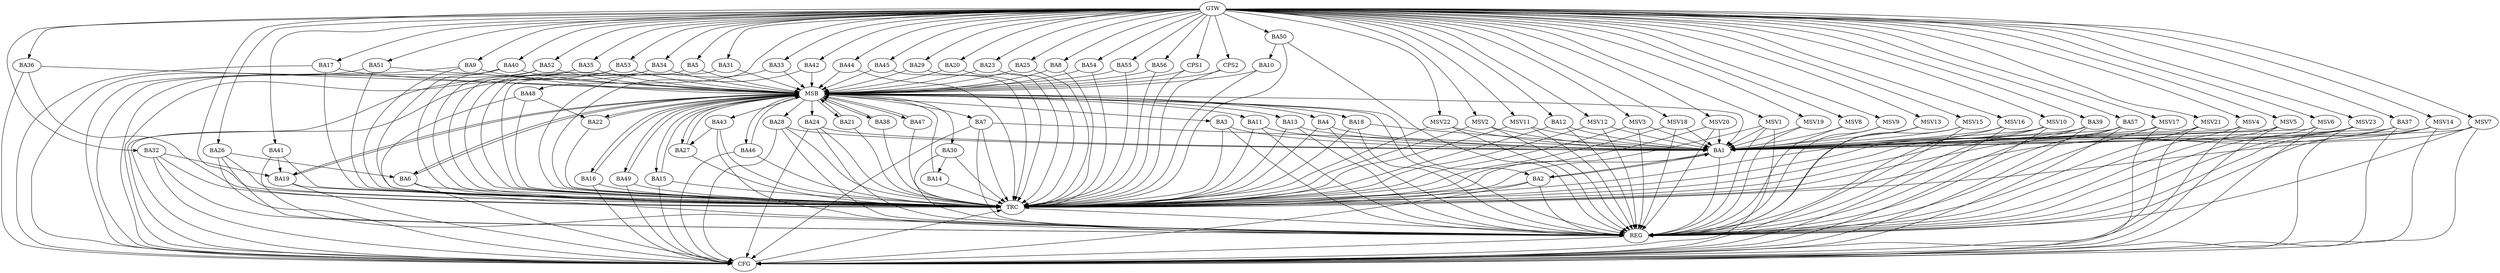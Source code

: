 strict digraph G {
  BA1 [ label="BA1" ];
  BA2 [ label="BA2" ];
  BA3 [ label="BA3" ];
  BA4 [ label="BA4" ];
  BA5 [ label="BA5" ];
  BA6 [ label="BA6" ];
  BA7 [ label="BA7" ];
  BA8 [ label="BA8" ];
  BA9 [ label="BA9" ];
  BA10 [ label="BA10" ];
  BA11 [ label="BA11" ];
  BA12 [ label="BA12" ];
  BA13 [ label="BA13" ];
  BA14 [ label="BA14" ];
  BA15 [ label="BA15" ];
  BA16 [ label="BA16" ];
  BA17 [ label="BA17" ];
  BA18 [ label="BA18" ];
  BA19 [ label="BA19" ];
  BA20 [ label="BA20" ];
  BA21 [ label="BA21" ];
  BA22 [ label="BA22" ];
  BA23 [ label="BA23" ];
  BA24 [ label="BA24" ];
  BA25 [ label="BA25" ];
  BA26 [ label="BA26" ];
  BA27 [ label="BA27" ];
  BA28 [ label="BA28" ];
  BA29 [ label="BA29" ];
  BA30 [ label="BA30" ];
  BA31 [ label="BA31" ];
  BA32 [ label="BA32" ];
  BA33 [ label="BA33" ];
  BA34 [ label="BA34" ];
  BA35 [ label="BA35" ];
  BA36 [ label="BA36" ];
  BA37 [ label="BA37" ];
  BA38 [ label="BA38" ];
  BA39 [ label="BA39" ];
  BA40 [ label="BA40" ];
  BA41 [ label="BA41" ];
  BA42 [ label="BA42" ];
  BA43 [ label="BA43" ];
  BA44 [ label="BA44" ];
  BA45 [ label="BA45" ];
  BA46 [ label="BA46" ];
  BA47 [ label="BA47" ];
  BA48 [ label="BA48" ];
  BA49 [ label="BA49" ];
  BA50 [ label="BA50" ];
  BA51 [ label="BA51" ];
  BA52 [ label="BA52" ];
  BA53 [ label="BA53" ];
  BA54 [ label="BA54" ];
  BA55 [ label="BA55" ];
  BA56 [ label="BA56" ];
  BA57 [ label="BA57" ];
  CPS1 [ label="CPS1" ];
  CPS2 [ label="CPS2" ];
  GTW [ label="GTW" ];
  REG [ label="REG" ];
  MSB [ label="MSB" ];
  CFG [ label="CFG" ];
  TRC [ label="TRC" ];
  MSV1 [ label="MSV1" ];
  MSV2 [ label="MSV2" ];
  MSV3 [ label="MSV3" ];
  MSV4 [ label="MSV4" ];
  MSV5 [ label="MSV5" ];
  MSV6 [ label="MSV6" ];
  MSV7 [ label="MSV7" ];
  MSV8 [ label="MSV8" ];
  MSV9 [ label="MSV9" ];
  MSV10 [ label="MSV10" ];
  MSV11 [ label="MSV11" ];
  MSV12 [ label="MSV12" ];
  MSV13 [ label="MSV13" ];
  MSV14 [ label="MSV14" ];
  MSV15 [ label="MSV15" ];
  MSV16 [ label="MSV16" ];
  MSV17 [ label="MSV17" ];
  MSV18 [ label="MSV18" ];
  MSV19 [ label="MSV19" ];
  MSV20 [ label="MSV20" ];
  MSV21 [ label="MSV21" ];
  MSV22 [ label="MSV22" ];
  MSV23 [ label="MSV23" ];
  BA1 -> BA2;
  BA2 -> BA1;
  BA3 -> BA1;
  BA4 -> BA1;
  BA7 -> BA1;
  BA11 -> BA1;
  BA12 -> BA1;
  BA13 -> BA1;
  BA18 -> BA1;
  BA24 -> BA1;
  BA26 -> BA6;
  BA28 -> BA1;
  BA30 -> BA14;
  BA32 -> BA19;
  BA37 -> BA1;
  BA39 -> BA1;
  BA41 -> BA19;
  BA43 -> BA27;
  BA48 -> BA22;
  BA50 -> BA10;
  BA57 -> BA1;
  GTW -> BA5;
  GTW -> BA8;
  GTW -> BA9;
  GTW -> BA12;
  GTW -> BA17;
  GTW -> BA20;
  GTW -> BA23;
  GTW -> BA25;
  GTW -> BA26;
  GTW -> BA29;
  GTW -> BA31;
  GTW -> BA32;
  GTW -> BA33;
  GTW -> BA34;
  GTW -> BA35;
  GTW -> BA36;
  GTW -> BA37;
  GTW -> BA39;
  GTW -> BA40;
  GTW -> BA41;
  GTW -> BA42;
  GTW -> BA44;
  GTW -> BA45;
  GTW -> BA48;
  GTW -> BA50;
  GTW -> BA51;
  GTW -> BA52;
  GTW -> BA53;
  GTW -> BA54;
  GTW -> BA55;
  GTW -> BA56;
  GTW -> BA57;
  GTW -> CPS1;
  GTW -> CPS2;
  BA1 -> REG;
  BA2 -> REG;
  BA3 -> REG;
  BA4 -> REG;
  BA7 -> REG;
  BA11 -> REG;
  BA12 -> REG;
  BA13 -> REG;
  BA18 -> REG;
  BA24 -> REG;
  BA26 -> REG;
  BA28 -> REG;
  BA30 -> REG;
  BA32 -> REG;
  BA37 -> REG;
  BA39 -> REG;
  BA41 -> REG;
  BA43 -> REG;
  BA48 -> REG;
  BA50 -> REG;
  BA57 -> REG;
  BA5 -> MSB;
  MSB -> BA1;
  MSB -> REG;
  BA6 -> MSB;
  MSB -> BA2;
  BA8 -> MSB;
  BA9 -> MSB;
  BA10 -> MSB;
  MSB -> BA7;
  BA14 -> MSB;
  BA15 -> MSB;
  MSB -> BA6;
  BA16 -> MSB;
  BA17 -> MSB;
  BA19 -> MSB;
  MSB -> BA4;
  BA20 -> MSB;
  BA21 -> MSB;
  MSB -> BA16;
  BA22 -> MSB;
  BA23 -> MSB;
  BA25 -> MSB;
  MSB -> BA11;
  BA27 -> MSB;
  BA29 -> MSB;
  BA31 -> MSB;
  MSB -> BA3;
  BA33 -> MSB;
  MSB -> BA15;
  BA34 -> MSB;
  BA35 -> MSB;
  MSB -> BA28;
  BA36 -> MSB;
  BA38 -> MSB;
  MSB -> BA27;
  BA40 -> MSB;
  MSB -> BA21;
  BA42 -> MSB;
  BA44 -> MSB;
  MSB -> BA22;
  BA45 -> MSB;
  BA46 -> MSB;
  BA47 -> MSB;
  BA49 -> MSB;
  MSB -> BA38;
  BA51 -> MSB;
  MSB -> BA19;
  BA52 -> MSB;
  MSB -> BA24;
  BA53 -> MSB;
  BA54 -> MSB;
  BA55 -> MSB;
  BA56 -> MSB;
  CPS1 -> MSB;
  MSB -> BA43;
  MSB -> BA49;
  MSB -> BA13;
  CPS2 -> MSB;
  MSB -> BA18;
  MSB -> BA47;
  MSB -> BA46;
  MSB -> BA30;
  BA35 -> CFG;
  BA46 -> CFG;
  BA7 -> CFG;
  BA17 -> CFG;
  BA6 -> CFG;
  BA37 -> CFG;
  BA24 -> CFG;
  BA19 -> CFG;
  BA34 -> CFG;
  BA57 -> CFG;
  BA2 -> CFG;
  BA16 -> CFG;
  BA15 -> CFG;
  BA9 -> CFG;
  BA52 -> CFG;
  BA53 -> CFG;
  BA39 -> CFG;
  BA32 -> CFG;
  BA51 -> CFG;
  BA40 -> CFG;
  BA28 -> CFG;
  BA49 -> CFG;
  BA36 -> CFG;
  BA26 -> CFG;
  REG -> CFG;
  BA1 -> TRC;
  BA2 -> TRC;
  BA3 -> TRC;
  BA4 -> TRC;
  BA5 -> TRC;
  BA6 -> TRC;
  BA7 -> TRC;
  BA8 -> TRC;
  BA9 -> TRC;
  BA10 -> TRC;
  BA11 -> TRC;
  BA12 -> TRC;
  BA13 -> TRC;
  BA14 -> TRC;
  BA15 -> TRC;
  BA16 -> TRC;
  BA17 -> TRC;
  BA18 -> TRC;
  BA19 -> TRC;
  BA20 -> TRC;
  BA21 -> TRC;
  BA22 -> TRC;
  BA23 -> TRC;
  BA24 -> TRC;
  BA25 -> TRC;
  BA26 -> TRC;
  BA27 -> TRC;
  BA28 -> TRC;
  BA29 -> TRC;
  BA30 -> TRC;
  BA31 -> TRC;
  BA32 -> TRC;
  BA33 -> TRC;
  BA34 -> TRC;
  BA35 -> TRC;
  BA36 -> TRC;
  BA37 -> TRC;
  BA38 -> TRC;
  BA39 -> TRC;
  BA40 -> TRC;
  BA41 -> TRC;
  BA42 -> TRC;
  BA43 -> TRC;
  BA44 -> TRC;
  BA45 -> TRC;
  BA46 -> TRC;
  BA47 -> TRC;
  BA48 -> TRC;
  BA49 -> TRC;
  BA50 -> TRC;
  BA51 -> TRC;
  BA52 -> TRC;
  BA53 -> TRC;
  BA54 -> TRC;
  BA55 -> TRC;
  BA56 -> TRC;
  BA57 -> TRC;
  CPS1 -> TRC;
  CPS2 -> TRC;
  GTW -> TRC;
  CFG -> TRC;
  TRC -> REG;
  MSV1 -> BA1;
  MSV2 -> BA1;
  MSV3 -> BA1;
  GTW -> MSV1;
  MSV1 -> REG;
  MSV1 -> TRC;
  MSV1 -> CFG;
  GTW -> MSV2;
  MSV2 -> REG;
  MSV2 -> TRC;
  GTW -> MSV3;
  MSV3 -> REG;
  MSV3 -> TRC;
  MSV4 -> BA1;
  MSV5 -> BA1;
  MSV6 -> BA1;
  GTW -> MSV4;
  MSV4 -> REG;
  MSV4 -> CFG;
  GTW -> MSV5;
  MSV5 -> REG;
  MSV5 -> CFG;
  GTW -> MSV6;
  MSV6 -> REG;
  MSV6 -> CFG;
  MSV7 -> BA1;
  GTW -> MSV7;
  MSV7 -> REG;
  MSV7 -> TRC;
  MSV7 -> CFG;
  MSV8 -> BA1;
  GTW -> MSV8;
  MSV8 -> REG;
  MSV9 -> BA1;
  MSV10 -> BA1;
  GTW -> MSV9;
  MSV9 -> REG;
  GTW -> MSV10;
  MSV10 -> REG;
  MSV10 -> TRC;
  MSV10 -> CFG;
  MSV11 -> BA1;
  GTW -> MSV11;
  MSV11 -> REG;
  MSV11 -> TRC;
  MSV12 -> BA1;
  MSV13 -> BA1;
  GTW -> MSV12;
  MSV12 -> REG;
  MSV12 -> TRC;
  GTW -> MSV13;
  MSV13 -> REG;
  MSV14 -> BA1;
  GTW -> MSV14;
  MSV14 -> REG;
  MSV14 -> TRC;
  MSV14 -> CFG;
  MSV15 -> BA1;
  GTW -> MSV15;
  MSV15 -> REG;
  MSV15 -> CFG;
  MSV16 -> BA1;
  MSV17 -> BA1;
  GTW -> MSV16;
  MSV16 -> REG;
  MSV16 -> CFG;
  GTW -> MSV17;
  MSV17 -> REG;
  MSV17 -> CFG;
  MSV18 -> BA1;
  MSV19 -> BA1;
  MSV20 -> BA1;
  MSV21 -> BA1;
  GTW -> MSV18;
  MSV18 -> REG;
  MSV18 -> TRC;
  GTW -> MSV19;
  MSV19 -> REG;
  GTW -> MSV20;
  MSV20 -> REG;
  MSV20 -> TRC;
  GTW -> MSV21;
  MSV21 -> REG;
  MSV21 -> CFG;
  MSV22 -> BA1;
  MSV23 -> BA1;
  GTW -> MSV22;
  MSV22 -> REG;
  MSV22 -> TRC;
  GTW -> MSV23;
  MSV23 -> REG;
  MSV23 -> TRC;
  MSV23 -> CFG;
}
